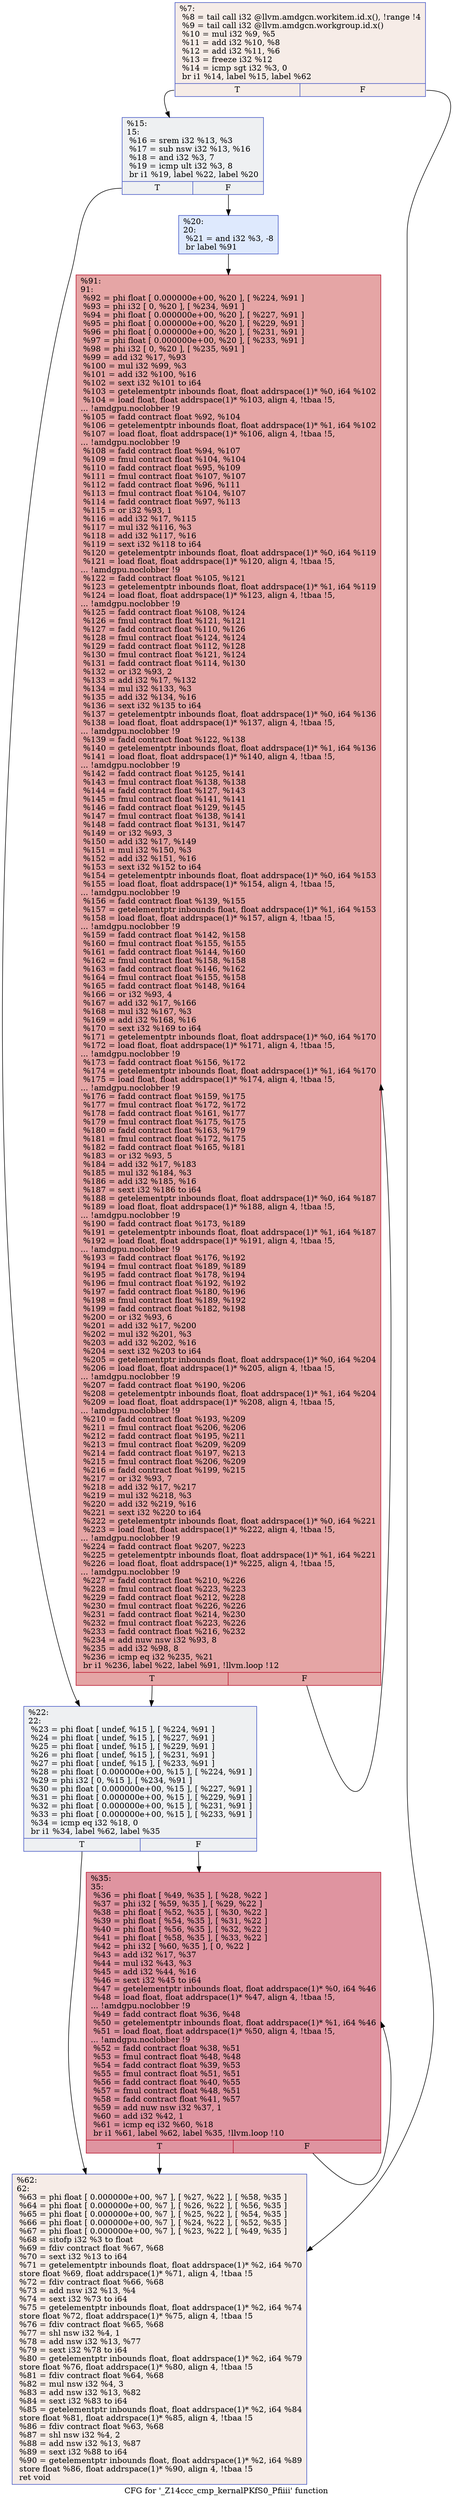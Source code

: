 digraph "CFG for '_Z14ccc_cmp_kernalPKfS0_Pfiiii' function" {
	label="CFG for '_Z14ccc_cmp_kernalPKfS0_Pfiiii' function";

	Node0x4d3e740 [shape=record,color="#3d50c3ff", style=filled, fillcolor="#ead5c970",label="{%7:\l  %8 = tail call i32 @llvm.amdgcn.workitem.id.x(), !range !4\l  %9 = tail call i32 @llvm.amdgcn.workgroup.id.x()\l  %10 = mul i32 %9, %5\l  %11 = add i32 %10, %8\l  %12 = add i32 %11, %6\l  %13 = freeze i32 %12\l  %14 = icmp sgt i32 %3, 0\l  br i1 %14, label %15, label %62\l|{<s0>T|<s1>F}}"];
	Node0x4d3e740:s0 -> Node0x4d3ff80;
	Node0x4d3e740:s1 -> Node0x4d40010;
	Node0x4d3ff80 [shape=record,color="#3d50c3ff", style=filled, fillcolor="#d9dce170",label="{%15:\l15:                                               \l  %16 = srem i32 %13, %3\l  %17 = sub nsw i32 %13, %16\l  %18 = and i32 %3, 7\l  %19 = icmp ult i32 %3, 8\l  br i1 %19, label %22, label %20\l|{<s0>T|<s1>F}}"];
	Node0x4d3ff80:s0 -> Node0x4d40470;
	Node0x4d3ff80:s1 -> Node0x4d404c0;
	Node0x4d404c0 [shape=record,color="#3d50c3ff", style=filled, fillcolor="#b5cdfa70",label="{%20:\l20:                                               \l  %21 = and i32 %3, -8\l  br label %91\l}"];
	Node0x4d404c0 -> Node0x4d406c0;
	Node0x4d40470 [shape=record,color="#3d50c3ff", style=filled, fillcolor="#d9dce170",label="{%22:\l22:                                               \l  %23 = phi float [ undef, %15 ], [ %224, %91 ]\l  %24 = phi float [ undef, %15 ], [ %227, %91 ]\l  %25 = phi float [ undef, %15 ], [ %229, %91 ]\l  %26 = phi float [ undef, %15 ], [ %231, %91 ]\l  %27 = phi float [ undef, %15 ], [ %233, %91 ]\l  %28 = phi float [ 0.000000e+00, %15 ], [ %224, %91 ]\l  %29 = phi i32 [ 0, %15 ], [ %234, %91 ]\l  %30 = phi float [ 0.000000e+00, %15 ], [ %227, %91 ]\l  %31 = phi float [ 0.000000e+00, %15 ], [ %229, %91 ]\l  %32 = phi float [ 0.000000e+00, %15 ], [ %231, %91 ]\l  %33 = phi float [ 0.000000e+00, %15 ], [ %233, %91 ]\l  %34 = icmp eq i32 %18, 0\l  br i1 %34, label %62, label %35\l|{<s0>T|<s1>F}}"];
	Node0x4d40470:s0 -> Node0x4d40010;
	Node0x4d40470:s1 -> Node0x4d40290;
	Node0x4d40290 [shape=record,color="#b70d28ff", style=filled, fillcolor="#b70d2870",label="{%35:\l35:                                               \l  %36 = phi float [ %49, %35 ], [ %28, %22 ]\l  %37 = phi i32 [ %59, %35 ], [ %29, %22 ]\l  %38 = phi float [ %52, %35 ], [ %30, %22 ]\l  %39 = phi float [ %54, %35 ], [ %31, %22 ]\l  %40 = phi float [ %56, %35 ], [ %32, %22 ]\l  %41 = phi float [ %58, %35 ], [ %33, %22 ]\l  %42 = phi i32 [ %60, %35 ], [ 0, %22 ]\l  %43 = add i32 %17, %37\l  %44 = mul i32 %43, %3\l  %45 = add i32 %44, %16\l  %46 = sext i32 %45 to i64\l  %47 = getelementptr inbounds float, float addrspace(1)* %0, i64 %46\l  %48 = load float, float addrspace(1)* %47, align 4, !tbaa !5,\l... !amdgpu.noclobber !9\l  %49 = fadd contract float %36, %48\l  %50 = getelementptr inbounds float, float addrspace(1)* %1, i64 %46\l  %51 = load float, float addrspace(1)* %50, align 4, !tbaa !5,\l... !amdgpu.noclobber !9\l  %52 = fadd contract float %38, %51\l  %53 = fmul contract float %48, %48\l  %54 = fadd contract float %39, %53\l  %55 = fmul contract float %51, %51\l  %56 = fadd contract float %40, %55\l  %57 = fmul contract float %48, %51\l  %58 = fadd contract float %41, %57\l  %59 = add nuw nsw i32 %37, 1\l  %60 = add i32 %42, 1\l  %61 = icmp eq i32 %60, %18\l  br i1 %61, label %62, label %35, !llvm.loop !10\l|{<s0>T|<s1>F}}"];
	Node0x4d40290:s0 -> Node0x4d40010;
	Node0x4d40290:s1 -> Node0x4d40290;
	Node0x4d40010 [shape=record,color="#3d50c3ff", style=filled, fillcolor="#ead5c970",label="{%62:\l62:                                               \l  %63 = phi float [ 0.000000e+00, %7 ], [ %27, %22 ], [ %58, %35 ]\l  %64 = phi float [ 0.000000e+00, %7 ], [ %26, %22 ], [ %56, %35 ]\l  %65 = phi float [ 0.000000e+00, %7 ], [ %25, %22 ], [ %54, %35 ]\l  %66 = phi float [ 0.000000e+00, %7 ], [ %24, %22 ], [ %52, %35 ]\l  %67 = phi float [ 0.000000e+00, %7 ], [ %23, %22 ], [ %49, %35 ]\l  %68 = sitofp i32 %3 to float\l  %69 = fdiv contract float %67, %68\l  %70 = sext i32 %13 to i64\l  %71 = getelementptr inbounds float, float addrspace(1)* %2, i64 %70\l  store float %69, float addrspace(1)* %71, align 4, !tbaa !5\l  %72 = fdiv contract float %66, %68\l  %73 = add nsw i32 %13, %4\l  %74 = sext i32 %73 to i64\l  %75 = getelementptr inbounds float, float addrspace(1)* %2, i64 %74\l  store float %72, float addrspace(1)* %75, align 4, !tbaa !5\l  %76 = fdiv contract float %65, %68\l  %77 = shl nsw i32 %4, 1\l  %78 = add nsw i32 %13, %77\l  %79 = sext i32 %78 to i64\l  %80 = getelementptr inbounds float, float addrspace(1)* %2, i64 %79\l  store float %76, float addrspace(1)* %80, align 4, !tbaa !5\l  %81 = fdiv contract float %64, %68\l  %82 = mul nsw i32 %4, 3\l  %83 = add nsw i32 %13, %82\l  %84 = sext i32 %83 to i64\l  %85 = getelementptr inbounds float, float addrspace(1)* %2, i64 %84\l  store float %81, float addrspace(1)* %85, align 4, !tbaa !5\l  %86 = fdiv contract float %63, %68\l  %87 = shl nsw i32 %4, 2\l  %88 = add nsw i32 %13, %87\l  %89 = sext i32 %88 to i64\l  %90 = getelementptr inbounds float, float addrspace(1)* %2, i64 %89\l  store float %86, float addrspace(1)* %90, align 4, !tbaa !5\l  ret void\l}"];
	Node0x4d406c0 [shape=record,color="#b70d28ff", style=filled, fillcolor="#c5333470",label="{%91:\l91:                                               \l  %92 = phi float [ 0.000000e+00, %20 ], [ %224, %91 ]\l  %93 = phi i32 [ 0, %20 ], [ %234, %91 ]\l  %94 = phi float [ 0.000000e+00, %20 ], [ %227, %91 ]\l  %95 = phi float [ 0.000000e+00, %20 ], [ %229, %91 ]\l  %96 = phi float [ 0.000000e+00, %20 ], [ %231, %91 ]\l  %97 = phi float [ 0.000000e+00, %20 ], [ %233, %91 ]\l  %98 = phi i32 [ 0, %20 ], [ %235, %91 ]\l  %99 = add i32 %17, %93\l  %100 = mul i32 %99, %3\l  %101 = add i32 %100, %16\l  %102 = sext i32 %101 to i64\l  %103 = getelementptr inbounds float, float addrspace(1)* %0, i64 %102\l  %104 = load float, float addrspace(1)* %103, align 4, !tbaa !5,\l... !amdgpu.noclobber !9\l  %105 = fadd contract float %92, %104\l  %106 = getelementptr inbounds float, float addrspace(1)* %1, i64 %102\l  %107 = load float, float addrspace(1)* %106, align 4, !tbaa !5,\l... !amdgpu.noclobber !9\l  %108 = fadd contract float %94, %107\l  %109 = fmul contract float %104, %104\l  %110 = fadd contract float %95, %109\l  %111 = fmul contract float %107, %107\l  %112 = fadd contract float %96, %111\l  %113 = fmul contract float %104, %107\l  %114 = fadd contract float %97, %113\l  %115 = or i32 %93, 1\l  %116 = add i32 %17, %115\l  %117 = mul i32 %116, %3\l  %118 = add i32 %117, %16\l  %119 = sext i32 %118 to i64\l  %120 = getelementptr inbounds float, float addrspace(1)* %0, i64 %119\l  %121 = load float, float addrspace(1)* %120, align 4, !tbaa !5,\l... !amdgpu.noclobber !9\l  %122 = fadd contract float %105, %121\l  %123 = getelementptr inbounds float, float addrspace(1)* %1, i64 %119\l  %124 = load float, float addrspace(1)* %123, align 4, !tbaa !5,\l... !amdgpu.noclobber !9\l  %125 = fadd contract float %108, %124\l  %126 = fmul contract float %121, %121\l  %127 = fadd contract float %110, %126\l  %128 = fmul contract float %124, %124\l  %129 = fadd contract float %112, %128\l  %130 = fmul contract float %121, %124\l  %131 = fadd contract float %114, %130\l  %132 = or i32 %93, 2\l  %133 = add i32 %17, %132\l  %134 = mul i32 %133, %3\l  %135 = add i32 %134, %16\l  %136 = sext i32 %135 to i64\l  %137 = getelementptr inbounds float, float addrspace(1)* %0, i64 %136\l  %138 = load float, float addrspace(1)* %137, align 4, !tbaa !5,\l... !amdgpu.noclobber !9\l  %139 = fadd contract float %122, %138\l  %140 = getelementptr inbounds float, float addrspace(1)* %1, i64 %136\l  %141 = load float, float addrspace(1)* %140, align 4, !tbaa !5,\l... !amdgpu.noclobber !9\l  %142 = fadd contract float %125, %141\l  %143 = fmul contract float %138, %138\l  %144 = fadd contract float %127, %143\l  %145 = fmul contract float %141, %141\l  %146 = fadd contract float %129, %145\l  %147 = fmul contract float %138, %141\l  %148 = fadd contract float %131, %147\l  %149 = or i32 %93, 3\l  %150 = add i32 %17, %149\l  %151 = mul i32 %150, %3\l  %152 = add i32 %151, %16\l  %153 = sext i32 %152 to i64\l  %154 = getelementptr inbounds float, float addrspace(1)* %0, i64 %153\l  %155 = load float, float addrspace(1)* %154, align 4, !tbaa !5,\l... !amdgpu.noclobber !9\l  %156 = fadd contract float %139, %155\l  %157 = getelementptr inbounds float, float addrspace(1)* %1, i64 %153\l  %158 = load float, float addrspace(1)* %157, align 4, !tbaa !5,\l... !amdgpu.noclobber !9\l  %159 = fadd contract float %142, %158\l  %160 = fmul contract float %155, %155\l  %161 = fadd contract float %144, %160\l  %162 = fmul contract float %158, %158\l  %163 = fadd contract float %146, %162\l  %164 = fmul contract float %155, %158\l  %165 = fadd contract float %148, %164\l  %166 = or i32 %93, 4\l  %167 = add i32 %17, %166\l  %168 = mul i32 %167, %3\l  %169 = add i32 %168, %16\l  %170 = sext i32 %169 to i64\l  %171 = getelementptr inbounds float, float addrspace(1)* %0, i64 %170\l  %172 = load float, float addrspace(1)* %171, align 4, !tbaa !5,\l... !amdgpu.noclobber !9\l  %173 = fadd contract float %156, %172\l  %174 = getelementptr inbounds float, float addrspace(1)* %1, i64 %170\l  %175 = load float, float addrspace(1)* %174, align 4, !tbaa !5,\l... !amdgpu.noclobber !9\l  %176 = fadd contract float %159, %175\l  %177 = fmul contract float %172, %172\l  %178 = fadd contract float %161, %177\l  %179 = fmul contract float %175, %175\l  %180 = fadd contract float %163, %179\l  %181 = fmul contract float %172, %175\l  %182 = fadd contract float %165, %181\l  %183 = or i32 %93, 5\l  %184 = add i32 %17, %183\l  %185 = mul i32 %184, %3\l  %186 = add i32 %185, %16\l  %187 = sext i32 %186 to i64\l  %188 = getelementptr inbounds float, float addrspace(1)* %0, i64 %187\l  %189 = load float, float addrspace(1)* %188, align 4, !tbaa !5,\l... !amdgpu.noclobber !9\l  %190 = fadd contract float %173, %189\l  %191 = getelementptr inbounds float, float addrspace(1)* %1, i64 %187\l  %192 = load float, float addrspace(1)* %191, align 4, !tbaa !5,\l... !amdgpu.noclobber !9\l  %193 = fadd contract float %176, %192\l  %194 = fmul contract float %189, %189\l  %195 = fadd contract float %178, %194\l  %196 = fmul contract float %192, %192\l  %197 = fadd contract float %180, %196\l  %198 = fmul contract float %189, %192\l  %199 = fadd contract float %182, %198\l  %200 = or i32 %93, 6\l  %201 = add i32 %17, %200\l  %202 = mul i32 %201, %3\l  %203 = add i32 %202, %16\l  %204 = sext i32 %203 to i64\l  %205 = getelementptr inbounds float, float addrspace(1)* %0, i64 %204\l  %206 = load float, float addrspace(1)* %205, align 4, !tbaa !5,\l... !amdgpu.noclobber !9\l  %207 = fadd contract float %190, %206\l  %208 = getelementptr inbounds float, float addrspace(1)* %1, i64 %204\l  %209 = load float, float addrspace(1)* %208, align 4, !tbaa !5,\l... !amdgpu.noclobber !9\l  %210 = fadd contract float %193, %209\l  %211 = fmul contract float %206, %206\l  %212 = fadd contract float %195, %211\l  %213 = fmul contract float %209, %209\l  %214 = fadd contract float %197, %213\l  %215 = fmul contract float %206, %209\l  %216 = fadd contract float %199, %215\l  %217 = or i32 %93, 7\l  %218 = add i32 %17, %217\l  %219 = mul i32 %218, %3\l  %220 = add i32 %219, %16\l  %221 = sext i32 %220 to i64\l  %222 = getelementptr inbounds float, float addrspace(1)* %0, i64 %221\l  %223 = load float, float addrspace(1)* %222, align 4, !tbaa !5,\l... !amdgpu.noclobber !9\l  %224 = fadd contract float %207, %223\l  %225 = getelementptr inbounds float, float addrspace(1)* %1, i64 %221\l  %226 = load float, float addrspace(1)* %225, align 4, !tbaa !5,\l... !amdgpu.noclobber !9\l  %227 = fadd contract float %210, %226\l  %228 = fmul contract float %223, %223\l  %229 = fadd contract float %212, %228\l  %230 = fmul contract float %226, %226\l  %231 = fadd contract float %214, %230\l  %232 = fmul contract float %223, %226\l  %233 = fadd contract float %216, %232\l  %234 = add nuw nsw i32 %93, 8\l  %235 = add i32 %98, 8\l  %236 = icmp eq i32 %235, %21\l  br i1 %236, label %22, label %91, !llvm.loop !12\l|{<s0>T|<s1>F}}"];
	Node0x4d406c0:s0 -> Node0x4d40470;
	Node0x4d406c0:s1 -> Node0x4d406c0;
}
